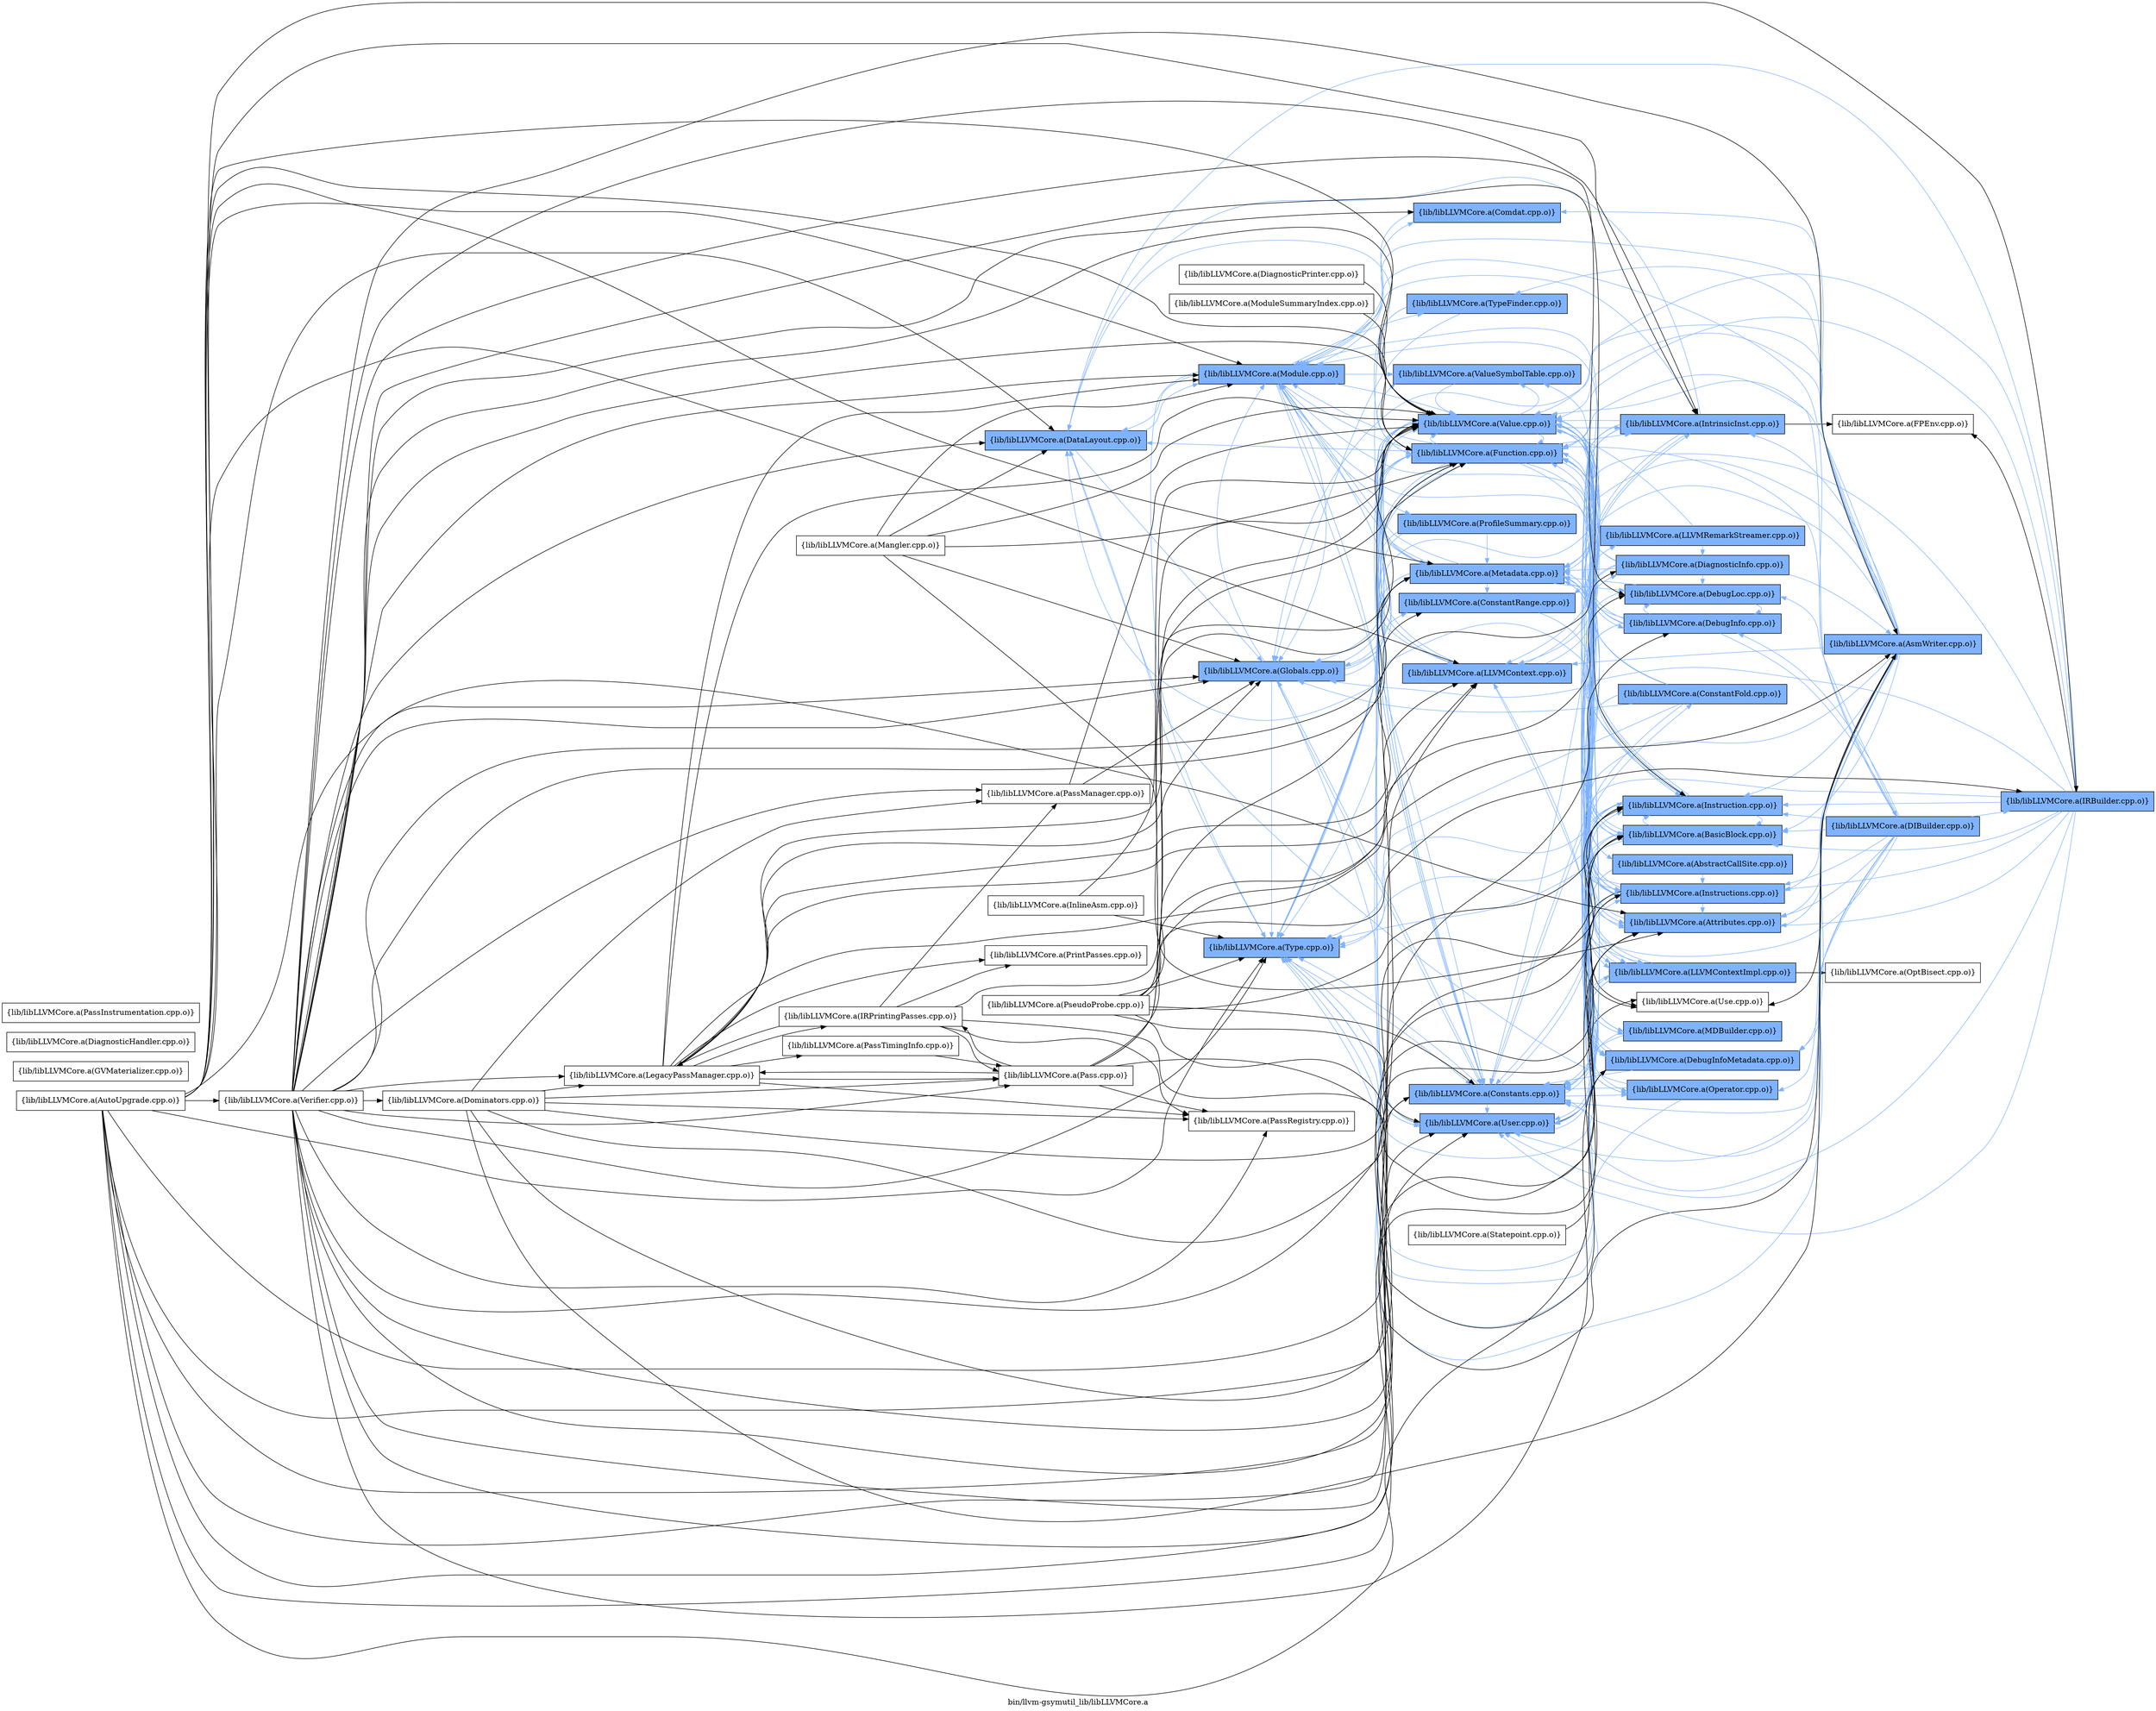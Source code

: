 digraph "bin/llvm-gsymutil_lib/libLLVMCore.a" {
	label="bin/llvm-gsymutil_lib/libLLVMCore.a";
	rankdir=LR;
	{ rank=same; Node0x56242f445988;  }
	{ rank=same; Node0x56242f448318; Node0x56242f449d08; Node0x56242f4439a8;  }
	{ rank=same; Node0x56242f448868; Node0x56242f44b388; Node0x56242f44ac58; Node0x56242f4454d8; Node0x56242f4425f8; Node0x56242f4404d8; Node0x56242f44c378; Node0x56242f44e808; Node0x56242f44f7f8; Node0x56242f442328; Node0x56242f440cf8;  }
	{ rank=same; Node0x56242f453808; Node0x56242f452818; Node0x56242f44c558; Node0x56242f4461f8; Node0x56242f4463d8; Node0x56242f4470a8; Node0x56242f44bb08; Node0x56242f445488; Node0x56242f443ae8; Node0x56242f445d98; Node0x56242f446ab8; Node0x56242f44f7a8; Node0x56242f4421e8; Node0x56242f447418; Node0x56242f447558; Node0x56242f4433b8;  }
	{ rank=same; Node0x56242f452b38; Node0x56242f446bf8; Node0x56242f443368; Node0x56242f444d58;  }

	Node0x56242f445988 [shape=record,shape=box,group=1,style=filled,fillcolor="0.600000 0.5 1",label="{lib/libLLVMCore.a(DataLayout.cpp.o)}"];
	Node0x56242f445988 -> Node0x56242f448318[color="0.600000 0.5 1"];
	Node0x56242f445988 -> Node0x56242f449d08[color="0.600000 0.5 1"];
	Node0x56242f445988 -> Node0x56242f4439a8[color="0.600000 0.5 1"];
	Node0x56242f452818 [shape=record,shape=box,group=1,style=filled,fillcolor="0.600000 0.5 1",label="{lib/libLLVMCore.a(Attributes.cpp.o)}"];
	Node0x56242f452818 -> Node0x56242f448868[color="0.600000 0.5 1"];
	Node0x56242f452818 -> Node0x56242f452b38[color="0.600000 0.5 1"];
	Node0x56242f44ac58 [shape=record,shape=box,group=1,style=filled,fillcolor="0.600000 0.5 1",label="{lib/libLLVMCore.a(Constants.cpp.o)}"];
	Node0x56242f44ac58 -> Node0x56242f448868[color="0.600000 0.5 1"];
	Node0x56242f44ac58 -> Node0x56242f44bb08[color="0.600000 0.5 1"];
	Node0x56242f44ac58 -> Node0x56242f448318[color="0.600000 0.5 1"];
	Node0x56242f44ac58 -> Node0x56242f445488[color="0.600000 0.5 1"];
	Node0x56242f44ac58 -> Node0x56242f4461f8[color="0.600000 0.5 1"];
	Node0x56242f44ac58 -> Node0x56242f443ae8[color="0.600000 0.5 1"];
	Node0x56242f44ac58 -> Node0x56242f4439a8[color="0.600000 0.5 1"];
	Node0x56242f44ac58 -> Node0x56242f4425f8[color="0.600000 0.5 1"];
	Node0x56242f44ac58 -> Node0x56242f4404d8[color="0.600000 0.5 1"];
	Node0x56242f4461f8 [shape=record,shape=box,group=1,style=filled,fillcolor="0.600000 0.5 1",label="{lib/libLLVMCore.a(Instructions.cpp.o)}"];
	Node0x56242f4461f8 -> Node0x56242f445988[color="0.600000 0.5 1"];
	Node0x56242f4461f8 -> Node0x56242f448868[color="0.600000 0.5 1"];
	Node0x56242f4461f8 -> Node0x56242f452818[color="0.600000 0.5 1"];
	Node0x56242f4461f8 -> Node0x56242f44c558[color="0.600000 0.5 1"];
	Node0x56242f4461f8 -> Node0x56242f44ac58[color="0.600000 0.5 1"];
	Node0x56242f4461f8 -> Node0x56242f445488[color="0.600000 0.5 1"];
	Node0x56242f4461f8 -> Node0x56242f44f7a8[color="0.600000 0.5 1"];
	Node0x56242f4461f8 -> Node0x56242f4470a8[color="0.600000 0.5 1"];
	Node0x56242f4461f8 -> Node0x56242f4454d8[color="0.600000 0.5 1"];
	Node0x56242f4461f8 -> Node0x56242f449d08[color="0.600000 0.5 1"];
	Node0x56242f4461f8 -> Node0x56242f443ae8[color="0.600000 0.5 1"];
	Node0x56242f4461f8 -> Node0x56242f4439a8[color="0.600000 0.5 1"];
	Node0x56242f4461f8 -> Node0x56242f4421e8;
	Node0x56242f4461f8 -> Node0x56242f4425f8[color="0.600000 0.5 1"];
	Node0x56242f4461f8 -> Node0x56242f4404d8[color="0.600000 0.5 1"];
	Node0x56242f4477d8 [shape=record,shape=box,group=0,label="{lib/libLLVMCore.a(LegacyPassManager.cpp.o)}"];
	Node0x56242f4477d8 -> Node0x56242f447558;
	Node0x56242f4477d8 -> Node0x56242f448868;
	Node0x56242f4477d8 -> Node0x56242f452b38;
	Node0x56242f4477d8 -> Node0x56242f448318;
	Node0x56242f4477d8 -> Node0x56242f447238;
	Node0x56242f4477d8 -> Node0x56242f44e808;
	Node0x56242f4477d8 -> Node0x56242f449d08;
	Node0x56242f4477d8 -> Node0x56242f442d78;
	Node0x56242f4477d8 -> Node0x56242f443f48;
	Node0x56242f4477d8 -> Node0x56242f450c98;
	Node0x56242f4477d8 -> Node0x56242f4513c8;
	Node0x56242f4477d8 -> Node0x56242f4404d8;
	Node0x56242f449d08 [shape=record,shape=box,group=1,style=filled,fillcolor="0.600000 0.5 1",label="{lib/libLLVMCore.a(Module.cpp.o)}"];
	Node0x56242f449d08 -> Node0x56242f445988[color="0.600000 0.5 1"];
	Node0x56242f449d08 -> Node0x56242f448868[color="0.600000 0.5 1"];
	Node0x56242f449d08 -> Node0x56242f44c378[color="0.600000 0.5 1"];
	Node0x56242f449d08 -> Node0x56242f44ac58[color="0.600000 0.5 1"];
	Node0x56242f449d08 -> Node0x56242f448318[color="0.600000 0.5 1"];
	Node0x56242f449d08 -> Node0x56242f44e808[color="0.600000 0.5 1"];
	Node0x56242f449d08 -> Node0x56242f4454d8[color="0.600000 0.5 1"];
	Node0x56242f449d08 -> Node0x56242f44f7f8[color="0.600000 0.5 1"];
	Node0x56242f449d08 -> Node0x56242f4439a8[color="0.600000 0.5 1"];
	Node0x56242f449d08 -> Node0x56242f442328[color="0.600000 0.5 1"];
	Node0x56242f449d08 -> Node0x56242f4425f8[color="0.600000 0.5 1"];
	Node0x56242f449d08 -> Node0x56242f4404d8[color="0.600000 0.5 1"];
	Node0x56242f449d08 -> Node0x56242f440cf8[color="0.600000 0.5 1"];
	Node0x56242f443ae8 [shape=record,shape=box,group=1,style=filled,fillcolor="0.600000 0.5 1",label="{lib/libLLVMCore.a(Operator.cpp.o)}"];
	Node0x56242f443ae8 -> Node0x56242f445988[color="0.600000 0.5 1"];
	Node0x56242f443ae8 -> Node0x56242f44ac58[color="0.600000 0.5 1"];
	Node0x56242f443ae8 -> Node0x56242f4439a8[color="0.600000 0.5 1"];
	Node0x56242f442d78 [shape=record,shape=box,group=0,label="{lib/libLLVMCore.a(Pass.cpp.o)}"];
	Node0x56242f442d78 -> Node0x56242f448868;
	Node0x56242f442d78 -> Node0x56242f452818;
	Node0x56242f442d78 -> Node0x56242f447238;
	Node0x56242f442d78 -> Node0x56242f44e808;
	Node0x56242f442d78 -> Node0x56242f4477d8;
	Node0x56242f442d78 -> Node0x56242f443f48;
	Node0x56242f442d78 -> Node0x56242f4404d8;
	Node0x56242f443f48 [shape=record,shape=box,group=0,label="{lib/libLLVMCore.a(PassRegistry.cpp.o)}"];
	Node0x56242f4439a8 [shape=record,shape=box,group=1,style=filled,fillcolor="0.600000 0.5 1",label="{lib/libLLVMCore.a(Type.cpp.o)}"];
	Node0x56242f4439a8 -> Node0x56242f44ac58[color="0.600000 0.5 1"];
	Node0x56242f4425f8 [shape=record,shape=box,group=1,style=filled,fillcolor="0.600000 0.5 1",label="{lib/libLLVMCore.a(User.cpp.o)}"];
	Node0x56242f4425f8 -> Node0x56242f4463d8[color="0.600000 0.5 1"];
	Node0x56242f4425f8 -> Node0x56242f4421e8;
	Node0x56242f4404d8 [shape=record,shape=box,group=1,style=filled,fillcolor="0.600000 0.5 1",label="{lib/libLLVMCore.a(Value.cpp.o)}"];
	Node0x56242f4404d8 -> Node0x56242f445988[color="0.600000 0.5 1"];
	Node0x56242f4404d8 -> Node0x56242f447418[color="0.600000 0.5 1"];
	Node0x56242f4404d8 -> Node0x56242f448868[color="0.600000 0.5 1"];
	Node0x56242f4404d8 -> Node0x56242f452818[color="0.600000 0.5 1"];
	Node0x56242f4404d8 -> Node0x56242f44c558[color="0.600000 0.5 1"];
	Node0x56242f4404d8 -> Node0x56242f44ac58[color="0.600000 0.5 1"];
	Node0x56242f4404d8 -> Node0x56242f448318[color="0.600000 0.5 1"];
	Node0x56242f4404d8 -> Node0x56242f445488[color="0.600000 0.5 1"];
	Node0x56242f4404d8 -> Node0x56242f4461f8[color="0.600000 0.5 1"];
	Node0x56242f4404d8 -> Node0x56242f4463d8[color="0.600000 0.5 1"];
	Node0x56242f4404d8 -> Node0x56242f44e808[color="0.600000 0.5 1"];
	Node0x56242f4404d8 -> Node0x56242f44f7a8[color="0.600000 0.5 1"];
	Node0x56242f4404d8 -> Node0x56242f4454d8[color="0.600000 0.5 1"];
	Node0x56242f4404d8 -> Node0x56242f443ae8[color="0.600000 0.5 1"];
	Node0x56242f4404d8 -> Node0x56242f4439a8[color="0.600000 0.5 1"];
	Node0x56242f4404d8 -> Node0x56242f4421e8;
	Node0x56242f4404d8 -> Node0x56242f4425f8[color="0.600000 0.5 1"];
	Node0x56242f4404d8 -> Node0x56242f440cf8[color="0.600000 0.5 1"];
	Node0x56242f446ab8 [shape=record,shape=box,group=1,style=filled,fillcolor="0.600000 0.5 1",label="{lib/libLLVMCore.a(DebugLoc.cpp.o)}"];
	Node0x56242f446ab8 -> Node0x56242f447418[color="0.600000 0.5 1"];
	Node0x56242f446ab8 -> Node0x56242f445d98[color="0.600000 0.5 1"];
	Node0x56242f446ab8 -> Node0x56242f4454d8[color="0.600000 0.5 1"];
	Node0x56242f448868 [shape=record,shape=box,group=1,style=filled,fillcolor="0.600000 0.5 1",label="{lib/libLLVMCore.a(Function.cpp.o)}"];
	Node0x56242f448868 -> Node0x56242f445988[color="0.600000 0.5 1"];
	Node0x56242f448868 -> Node0x56242f453808[color="0.600000 0.5 1"];
	Node0x56242f448868 -> Node0x56242f452818[color="0.600000 0.5 1"];
	Node0x56242f448868 -> Node0x56242f44c558[color="0.600000 0.5 1"];
	Node0x56242f448868 -> Node0x56242f44ac58[color="0.600000 0.5 1"];
	Node0x56242f448868 -> Node0x56242f448318[color="0.600000 0.5 1"];
	Node0x56242f448868 -> Node0x56242f4461f8[color="0.600000 0.5 1"];
	Node0x56242f448868 -> Node0x56242f4463d8[color="0.600000 0.5 1"];
	Node0x56242f448868 -> Node0x56242f44e808[color="0.600000 0.5 1"];
	Node0x56242f448868 -> Node0x56242f4470a8[color="0.600000 0.5 1"];
	Node0x56242f448868 -> Node0x56242f4454d8[color="0.600000 0.5 1"];
	Node0x56242f448868 -> Node0x56242f449d08[color="0.600000 0.5 1"];
	Node0x56242f448868 -> Node0x56242f4439a8[color="0.600000 0.5 1"];
	Node0x56242f448868 -> Node0x56242f4425f8[color="0.600000 0.5 1"];
	Node0x56242f448868 -> Node0x56242f4404d8[color="0.600000 0.5 1"];
	Node0x56242f448868 -> Node0x56242f440cf8[color="0.600000 0.5 1"];
	Node0x56242f448638 [shape=record,shape=box,group=1,style=filled,fillcolor="0.600000 0.5 1",label="{lib/libLLVMCore.a(IRBuilder.cpp.o)}"];
	Node0x56242f448638 -> Node0x56242f445988[color="0.600000 0.5 1"];
	Node0x56242f448638 -> Node0x56242f448868[color="0.600000 0.5 1"];
	Node0x56242f448638 -> Node0x56242f452818[color="0.600000 0.5 1"];
	Node0x56242f448638 -> Node0x56242f44c558[color="0.600000 0.5 1"];
	Node0x56242f448638 -> Node0x56242f44ac58[color="0.600000 0.5 1"];
	Node0x56242f448638 -> Node0x56242f448318[color="0.600000 0.5 1"];
	Node0x56242f448638 -> Node0x56242f446bf8;
	Node0x56242f448638 -> Node0x56242f445488[color="0.600000 0.5 1"];
	Node0x56242f448638 -> Node0x56242f4461f8[color="0.600000 0.5 1"];
	Node0x56242f448638 -> Node0x56242f4454d8[color="0.600000 0.5 1"];
	Node0x56242f448638 -> Node0x56242f4439a8[color="0.600000 0.5 1"];
	Node0x56242f448638 -> Node0x56242f4425f8[color="0.600000 0.5 1"];
	Node0x56242f448638 -> Node0x56242f4404d8[color="0.600000 0.5 1"];
	Node0x56242f445488 [shape=record,shape=box,group=1,style=filled,fillcolor="0.600000 0.5 1",label="{lib/libLLVMCore.a(Instruction.cpp.o)}"];
	Node0x56242f445488 -> Node0x56242f452818[color="0.600000 0.5 1"];
	Node0x56242f445488 -> Node0x56242f44c558[color="0.600000 0.5 1"];
	Node0x56242f445488 -> Node0x56242f44ac58[color="0.600000 0.5 1"];
	Node0x56242f445488 -> Node0x56242f4461f8[color="0.600000 0.5 1"];
	Node0x56242f445488 -> Node0x56242f4454d8[color="0.600000 0.5 1"];
	Node0x56242f445488 -> Node0x56242f4425f8[color="0.600000 0.5 1"];
	Node0x56242f445488 -> Node0x56242f4404d8[color="0.600000 0.5 1"];
	Node0x56242f4454d8 [shape=record,shape=box,group=1,style=filled,fillcolor="0.600000 0.5 1",label="{lib/libLLVMCore.a(Metadata.cpp.o)}"];
	Node0x56242f4454d8 -> Node0x56242f445d98[color="0.600000 0.5 1"];
	Node0x56242f4454d8 -> Node0x56242f446ab8[color="0.600000 0.5 1"];
	Node0x56242f4454d8 -> Node0x56242f44b388[color="0.600000 0.5 1"];
	Node0x56242f4454d8 -> Node0x56242f44ac58[color="0.600000 0.5 1"];
	Node0x56242f4454d8 -> Node0x56242f44e808[color="0.600000 0.5 1"];
	Node0x56242f4454d8 -> Node0x56242f44f7a8[color="0.600000 0.5 1"];
	Node0x56242f4454d8 -> Node0x56242f449d08[color="0.600000 0.5 1"];
	Node0x56242f4454d8 -> Node0x56242f4439a8[color="0.600000 0.5 1"];
	Node0x56242f4454d8 -> Node0x56242f4404d8[color="0.600000 0.5 1"];
	Node0x56242f44c558 [shape=record,shape=box,group=1,style=filled,fillcolor="0.600000 0.5 1",label="{lib/libLLVMCore.a(BasicBlock.cpp.o)}"];
	Node0x56242f44c558 -> Node0x56242f44ac58[color="0.600000 0.5 1"];
	Node0x56242f44c558 -> Node0x56242f445488[color="0.600000 0.5 1"];
	Node0x56242f44c558 -> Node0x56242f4461f8[color="0.600000 0.5 1"];
	Node0x56242f44c558 -> Node0x56242f4454d8[color="0.600000 0.5 1"];
	Node0x56242f44c558 -> Node0x56242f4439a8[color="0.600000 0.5 1"];
	Node0x56242f44c558 -> Node0x56242f4425f8[color="0.600000 0.5 1"];
	Node0x56242f44c558 -> Node0x56242f4404d8[color="0.600000 0.5 1"];
	Node0x56242f44c558 -> Node0x56242f440cf8[color="0.600000 0.5 1"];
	Node0x56242f447558 [shape=record,shape=box,group=1,style=filled,fillcolor="0.600000 0.5 1",label="{lib/libLLVMCore.a(DiagnosticInfo.cpp.o)}"];
	Node0x56242f447558 -> Node0x56242f446ab8[color="0.600000 0.5 1"];
	Node0x56242f447558 -> Node0x56242f448868[color="0.600000 0.5 1"];
	Node0x56242f447558 -> Node0x56242f452b38[color="0.600000 0.5 1"];
	Node0x56242f447558 -> Node0x56242f445488[color="0.600000 0.5 1"];
	Node0x56242f447558 -> Node0x56242f44e808[color="0.600000 0.5 1"];
	Node0x56242f447558 -> Node0x56242f4454d8[color="0.600000 0.5 1"];
	Node0x56242f447558 -> Node0x56242f4404d8[color="0.600000 0.5 1"];
	Node0x56242f448318 [shape=record,shape=box,group=1,style=filled,fillcolor="0.600000 0.5 1",label="{lib/libLLVMCore.a(Globals.cpp.o)}"];
	Node0x56242f448318 -> Node0x56242f448868[color="0.600000 0.5 1"];
	Node0x56242f448318 -> Node0x56242f44b388[color="0.600000 0.5 1"];
	Node0x56242f448318 -> Node0x56242f44ac58[color="0.600000 0.5 1"];
	Node0x56242f448318 -> Node0x56242f4454d8[color="0.600000 0.5 1"];
	Node0x56242f448318 -> Node0x56242f449d08[color="0.600000 0.5 1"];
	Node0x56242f448318 -> Node0x56242f4439a8[color="0.600000 0.5 1"];
	Node0x56242f448318 -> Node0x56242f4425f8[color="0.600000 0.5 1"];
	Node0x56242f448318 -> Node0x56242f4404d8[color="0.600000 0.5 1"];
	Node0x56242f447a08 [shape=record,shape=box,group=0,label="{lib/libLLVMCore.a(InlineAsm.cpp.o)}"];
	Node0x56242f447a08 -> Node0x56242f4439a8;
	Node0x56242f447a08 -> Node0x56242f4404d8;
	Node0x56242f44e808 [shape=record,shape=box,group=1,style=filled,fillcolor="0.600000 0.5 1",label="{lib/libLLVMCore.a(LLVMContext.cpp.o)}"];
	Node0x56242f44e808 -> Node0x56242f447558[color="0.600000 0.5 1"];
	Node0x56242f44e808 -> Node0x56242f44f7a8[color="0.600000 0.5 1"];
	Node0x56242f44e808 -> Node0x56242f4433b8[color="0.600000 0.5 1"];
	Node0x56242f4463d8 [shape=record,shape=box,group=1,style=filled,fillcolor="0.600000 0.5 1",label="{lib/libLLVMCore.a(IntrinsicInst.cpp.o)}"];
	Node0x56242f4463d8 -> Node0x56242f445988[color="0.600000 0.5 1"];
	Node0x56242f4463d8 -> Node0x56242f445d98[color="0.600000 0.5 1"];
	Node0x56242f4463d8 -> Node0x56242f44c558[color="0.600000 0.5 1"];
	Node0x56242f4463d8 -> Node0x56242f44ac58[color="0.600000 0.5 1"];
	Node0x56242f4463d8 -> Node0x56242f446bf8;
	Node0x56242f4463d8 -> Node0x56242f445488[color="0.600000 0.5 1"];
	Node0x56242f4463d8 -> Node0x56242f4461f8[color="0.600000 0.5 1"];
	Node0x56242f4463d8 -> Node0x56242f4454d8[color="0.600000 0.5 1"];
	Node0x56242f4463d8 -> Node0x56242f449d08[color="0.600000 0.5 1"];
	Node0x56242f4463d8 -> Node0x56242f4439a8[color="0.600000 0.5 1"];
	Node0x56242f4463d8 -> Node0x56242f4425f8[color="0.600000 0.5 1"];
	Node0x56242f4463d8 -> Node0x56242f4404d8[color="0.600000 0.5 1"];
	Node0x56242f44b388 [shape=record,shape=box,group=1,style=filled,fillcolor="0.600000 0.5 1",label="{lib/libLLVMCore.a(ConstantRange.cpp.o)}"];
	Node0x56242f44b388 -> Node0x56242f4461f8[color="0.600000 0.5 1"];
	Node0x56242f445d98 [shape=record,shape=box,group=1,style=filled,fillcolor="0.600000 0.5 1",label="{lib/libLLVMCore.a(DebugInfoMetadata.cpp.o)}"];
	Node0x56242f445d98 -> Node0x56242f44ac58[color="0.600000 0.5 1"];
	Node0x56242f445d98 -> Node0x56242f44e808[color="0.600000 0.5 1"];
	Node0x56242f445d98 -> Node0x56242f44f7a8[color="0.600000 0.5 1"];
	Node0x56242f445d98 -> Node0x56242f4454d8[color="0.600000 0.5 1"];
	Node0x56242f445d98 -> Node0x56242f4439a8[color="0.600000 0.5 1"];
	Node0x56242f447be8 [shape=record,shape=box,group=0,label="{lib/libLLVMCore.a(Dominators.cpp.o)}"];
	Node0x56242f447be8 -> Node0x56242f452b38;
	Node0x56242f447be8 -> Node0x56242f44c558;
	Node0x56242f447be8 -> Node0x56242f445488;
	Node0x56242f447be8 -> Node0x56242f4477d8;
	Node0x56242f447be8 -> Node0x56242f442d78;
	Node0x56242f447be8 -> Node0x56242f444678;
	Node0x56242f447be8 -> Node0x56242f443f48;
	Node0x56242f447be8 -> Node0x56242f4404d8;
	Node0x56242f4421e8 [shape=record,shape=box,group=0,label="{lib/libLLVMCore.a(Use.cpp.o)}"];
	Node0x56242f44c378 [shape=record,shape=box,group=1,style=filled,fillcolor="0.600000 0.5 1",label="{lib/libLLVMCore.a(Comdat.cpp.o)}"];
	Node0x56242f44c378 -> Node0x56242f449d08[color="0.600000 0.5 1"];
	Node0x56242f446658 [shape=record,shape=box,group=0,label="{lib/libLLVMCore.a(Mangler.cpp.o)}"];
	Node0x56242f446658 -> Node0x56242f445988;
	Node0x56242f446658 -> Node0x56242f448868;
	Node0x56242f446658 -> Node0x56242f452818;
	Node0x56242f446658 -> Node0x56242f448318;
	Node0x56242f446658 -> Node0x56242f449d08;
	Node0x56242f446658 -> Node0x56242f4404d8;
	Node0x56242f452b38 [shape=record,shape=box,group=1,style=filled,fillcolor="0.600000 0.5 1",label="{lib/libLLVMCore.a(AsmWriter.cpp.o)}"];
	Node0x56242f452b38 -> Node0x56242f445d98[color="0.600000 0.5 1"];
	Node0x56242f452b38 -> Node0x56242f448868[color="0.600000 0.5 1"];
	Node0x56242f452b38 -> Node0x56242f452818[color="0.600000 0.5 1"];
	Node0x56242f452b38 -> Node0x56242f44c558[color="0.600000 0.5 1"];
	Node0x56242f452b38 -> Node0x56242f44c378[color="0.600000 0.5 1"];
	Node0x56242f452b38 -> Node0x56242f44b388[color="0.600000 0.5 1"];
	Node0x56242f452b38 -> Node0x56242f44ac58[color="0.600000 0.5 1"];
	Node0x56242f452b38 -> Node0x56242f448318[color="0.600000 0.5 1"];
	Node0x56242f452b38 -> Node0x56242f445488[color="0.600000 0.5 1"];
	Node0x56242f452b38 -> Node0x56242f4461f8[color="0.600000 0.5 1"];
	Node0x56242f452b38 -> Node0x56242f4463d8[color="0.600000 0.5 1"];
	Node0x56242f452b38 -> Node0x56242f44e808[color="0.600000 0.5 1"];
	Node0x56242f452b38 -> Node0x56242f4454d8[color="0.600000 0.5 1"];
	Node0x56242f452b38 -> Node0x56242f449d08[color="0.600000 0.5 1"];
	Node0x56242f452b38 -> Node0x56242f443ae8[color="0.600000 0.5 1"];
	Node0x56242f452b38 -> Node0x56242f4439a8[color="0.600000 0.5 1"];
	Node0x56242f452b38 -> Node0x56242f442328[color="0.600000 0.5 1"];
	Node0x56242f452b38 -> Node0x56242f4421e8;
	Node0x56242f452b38 -> Node0x56242f4425f8[color="0.600000 0.5 1"];
	Node0x56242f452b38 -> Node0x56242f4404d8[color="0.600000 0.5 1"];
	Node0x56242f450c98 [shape=record,shape=box,group=0,label="{lib/libLLVMCore.a(PassTimingInfo.cpp.o)}"];
	Node0x56242f450c98 -> Node0x56242f442d78;
	Node0x56242f450108 [shape=record,shape=box,group=0,label="{lib/libLLVMCore.a(Statepoint.cpp.o)}"];
	Node0x56242f450108 -> Node0x56242f452818;
	Node0x56242f4513c8 [shape=record,shape=box,group=0,label="{lib/libLLVMCore.a(PrintPasses.cpp.o)}"];
	Node0x56242f4470a8 [shape=record,shape=box,group=1,style=filled,fillcolor="0.600000 0.5 1",label="{lib/libLLVMCore.a(MDBuilder.cpp.o)}"];
	Node0x56242f4470a8 -> Node0x56242f44ac58[color="0.600000 0.5 1"];
	Node0x56242f4470a8 -> Node0x56242f4454d8[color="0.600000 0.5 1"];
	Node0x56242f4470a8 -> Node0x56242f4439a8[color="0.600000 0.5 1"];
	Node0x56242f4470a8 -> Node0x56242f4404d8[color="0.600000 0.5 1"];
	Node0x56242f447238 [shape=record,shape=box,group=0,label="{lib/libLLVMCore.a(IRPrintingPasses.cpp.o)}"];
	Node0x56242f447238 -> Node0x56242f452b38;
	Node0x56242f447238 -> Node0x56242f4477d8;
	Node0x56242f447238 -> Node0x56242f442d78;
	Node0x56242f447238 -> Node0x56242f444678;
	Node0x56242f447238 -> Node0x56242f443f48;
	Node0x56242f447238 -> Node0x56242f4513c8;
	Node0x56242f447238 -> Node0x56242f4404d8;
	Node0x56242f4414c8 [shape=record,shape=box,group=0,label="{lib/libLLVMCore.a(Verifier.cpp.o)}"];
	Node0x56242f4414c8 -> Node0x56242f445988;
	Node0x56242f4414c8 -> Node0x56242f445d98;
	Node0x56242f4414c8 -> Node0x56242f446ab8;
	Node0x56242f4414c8 -> Node0x56242f447be8;
	Node0x56242f4414c8 -> Node0x56242f448868;
	Node0x56242f4414c8 -> Node0x56242f452b38;
	Node0x56242f4414c8 -> Node0x56242f452818;
	Node0x56242f4414c8 -> Node0x56242f44c558;
	Node0x56242f4414c8 -> Node0x56242f44c378;
	Node0x56242f4414c8 -> Node0x56242f44b388;
	Node0x56242f4414c8 -> Node0x56242f44ac58;
	Node0x56242f4414c8 -> Node0x56242f448318;
	Node0x56242f4414c8 -> Node0x56242f445488;
	Node0x56242f4414c8 -> Node0x56242f4461f8;
	Node0x56242f4414c8 -> Node0x56242f4463d8;
	Node0x56242f4414c8 -> Node0x56242f44e808;
	Node0x56242f4414c8 -> Node0x56242f4477d8;
	Node0x56242f4414c8 -> Node0x56242f4454d8;
	Node0x56242f4414c8 -> Node0x56242f449d08;
	Node0x56242f4414c8 -> Node0x56242f442d78;
	Node0x56242f4414c8 -> Node0x56242f444678;
	Node0x56242f4414c8 -> Node0x56242f443f48;
	Node0x56242f4414c8 -> Node0x56242f4439a8;
	Node0x56242f4414c8 -> Node0x56242f4425f8;
	Node0x56242f4414c8 -> Node0x56242f4404d8;
	Node0x56242f447418 [shape=record,shape=box,group=1,style=filled,fillcolor="0.600000 0.5 1",label="{lib/libLLVMCore.a(DebugInfo.cpp.o)}"];
	Node0x56242f447418 -> Node0x56242f444d58[color="0.600000 0.5 1"];
	Node0x56242f447418 -> Node0x56242f445d98[color="0.600000 0.5 1"];
	Node0x56242f447418 -> Node0x56242f446ab8[color="0.600000 0.5 1"];
	Node0x56242f447418 -> Node0x56242f448868[color="0.600000 0.5 1"];
	Node0x56242f447418 -> Node0x56242f445488[color="0.600000 0.5 1"];
	Node0x56242f447418 -> Node0x56242f4454d8[color="0.600000 0.5 1"];
	Node0x56242f447418 -> Node0x56242f449d08[color="0.600000 0.5 1"];
	Node0x56242f447418 -> Node0x56242f4404d8[color="0.600000 0.5 1"];
	Node0x56242f444678 [shape=record,shape=box,group=0,label="{lib/libLLVMCore.a(PassManager.cpp.o)}"];
	Node0x56242f444678 -> Node0x56242f448318;
	Node0x56242f444678 -> Node0x56242f4404d8;
	Node0x56242f444d58 [shape=record,shape=box,group=1,style=filled,fillcolor="0.600000 0.5 1",label="{lib/libLLVMCore.a(DIBuilder.cpp.o)}"];
	Node0x56242f444d58 -> Node0x56242f447418[color="0.600000 0.5 1"];
	Node0x56242f444d58 -> Node0x56242f445d98[color="0.600000 0.5 1"];
	Node0x56242f444d58 -> Node0x56242f446ab8[color="0.600000 0.5 1"];
	Node0x56242f444d58 -> Node0x56242f448868[color="0.600000 0.5 1"];
	Node0x56242f444d58 -> Node0x56242f452818[color="0.600000 0.5 1"];
	Node0x56242f444d58 -> Node0x56242f44c558[color="0.600000 0.5 1"];
	Node0x56242f444d58 -> Node0x56242f44ac58[color="0.600000 0.5 1"];
	Node0x56242f444d58 -> Node0x56242f448638[color="0.600000 0.5 1"];
	Node0x56242f444d58 -> Node0x56242f445488[color="0.600000 0.5 1"];
	Node0x56242f444d58 -> Node0x56242f4461f8[color="0.600000 0.5 1"];
	Node0x56242f444d58 -> Node0x56242f4454d8[color="0.600000 0.5 1"];
	Node0x56242f444d58 -> Node0x56242f449d08[color="0.600000 0.5 1"];
	Node0x56242f444d58 -> Node0x56242f4439a8[color="0.600000 0.5 1"];
	Node0x56242f444d58 -> Node0x56242f4425f8[color="0.600000 0.5 1"];
	Node0x56242f444d58 -> Node0x56242f4404d8[color="0.600000 0.5 1"];
	Node0x56242f44fb68 [shape=record,shape=box,group=0,label="{lib/libLLVMCore.a(PseudoProbe.cpp.o)}"];
	Node0x56242f44fb68 -> Node0x56242f445d98;
	Node0x56242f44fb68 -> Node0x56242f446ab8;
	Node0x56242f44fb68 -> Node0x56242f44ac58;
	Node0x56242f44fb68 -> Node0x56242f448638;
	Node0x56242f44fb68 -> Node0x56242f445488;
	Node0x56242f44fb68 -> Node0x56242f4454d8;
	Node0x56242f44fb68 -> Node0x56242f4439a8;
	Node0x56242f44fb68 -> Node0x56242f4425f8;
	Node0x56242f44fb68 -> Node0x56242f4404d8;
	Node0x56242f453808 [shape=record,shape=box,group=1,style=filled,fillcolor="0.600000 0.5 1",label="{lib/libLLVMCore.a(AbstractCallSite.cpp.o)}"];
	Node0x56242f453808 -> Node0x56242f44ac58[color="0.600000 0.5 1"];
	Node0x56242f453808 -> Node0x56242f4461f8[color="0.600000 0.5 1"];
	Node0x56242f453808 -> Node0x56242f4454d8[color="0.600000 0.5 1"];
	Node0x56242f453808 -> Node0x56242f4425f8[color="0.600000 0.5 1"];
	Node0x56242f44bb08 [shape=record,shape=box,group=1,style=filled,fillcolor="0.600000 0.5 1",label="{lib/libLLVMCore.a(ConstantFold.cpp.o)}"];
	Node0x56242f44bb08 -> Node0x56242f448868[color="0.600000 0.5 1"];
	Node0x56242f44bb08 -> Node0x56242f44ac58[color="0.600000 0.5 1"];
	Node0x56242f44bb08 -> Node0x56242f448318[color="0.600000 0.5 1"];
	Node0x56242f44bb08 -> Node0x56242f4461f8[color="0.600000 0.5 1"];
	Node0x56242f44bb08 -> Node0x56242f449d08[color="0.600000 0.5 1"];
	Node0x56242f44bb08 -> Node0x56242f443ae8[color="0.600000 0.5 1"];
	Node0x56242f44bb08 -> Node0x56242f4439a8[color="0.600000 0.5 1"];
	Node0x56242f44bb08 -> Node0x56242f4404d8[color="0.600000 0.5 1"];
	Node0x56242f44f7f8 [shape=record,shape=box,group=1,style=filled,fillcolor="0.600000 0.5 1",label="{lib/libLLVMCore.a(ProfileSummary.cpp.o)}"];
	Node0x56242f44f7f8 -> Node0x56242f44ac58[color="0.600000 0.5 1"];
	Node0x56242f44f7f8 -> Node0x56242f4454d8[color="0.600000 0.5 1"];
	Node0x56242f44f7f8 -> Node0x56242f4439a8[color="0.600000 0.5 1"];
	Node0x56242f448f48 [shape=record,shape=box,group=0,label="{lib/libLLVMCore.a(GVMaterializer.cpp.o)}"];
	Node0x56242f4520e8 [shape=record,shape=box,group=0,label="{lib/libLLVMCore.a(AutoUpgrade.cpp.o)}"];
	Node0x56242f4520e8 -> Node0x56242f445988;
	Node0x56242f4520e8 -> Node0x56242f447418;
	Node0x56242f4520e8 -> Node0x56242f448868;
	Node0x56242f4520e8 -> Node0x56242f452818;
	Node0x56242f4520e8 -> Node0x56242f44c558;
	Node0x56242f4520e8 -> Node0x56242f44ac58;
	Node0x56242f4520e8 -> Node0x56242f448318;
	Node0x56242f4520e8 -> Node0x56242f448638;
	Node0x56242f4520e8 -> Node0x56242f445488;
	Node0x56242f4520e8 -> Node0x56242f4461f8;
	Node0x56242f4520e8 -> Node0x56242f4463d8;
	Node0x56242f4520e8 -> Node0x56242f44e808;
	Node0x56242f4520e8 -> Node0x56242f4454d8;
	Node0x56242f4520e8 -> Node0x56242f449d08;
	Node0x56242f4520e8 -> Node0x56242f4439a8;
	Node0x56242f4520e8 -> Node0x56242f4425f8;
	Node0x56242f4520e8 -> Node0x56242f4404d8;
	Node0x56242f4520e8 -> Node0x56242f4414c8;
	Node0x56242f442328 [shape=record,shape=box,group=1,style=filled,fillcolor="0.600000 0.5 1",label="{lib/libLLVMCore.a(TypeFinder.cpp.o)}"];
	Node0x56242f442328 -> Node0x56242f448868[color="0.600000 0.5 1"];
	Node0x56242f442328 -> Node0x56242f448318[color="0.600000 0.5 1"];
	Node0x56242f442328 -> Node0x56242f4454d8[color="0.600000 0.5 1"];
	Node0x56242f440cf8 [shape=record,shape=box,group=1,style=filled,fillcolor="0.600000 0.5 1",label="{lib/libLLVMCore.a(ValueSymbolTable.cpp.o)}"];
	Node0x56242f440cf8 -> Node0x56242f4404d8[color="0.600000 0.5 1"];
	Node0x56242f44f7a8 [shape=record,shape=box,group=1,style=filled,fillcolor="0.600000 0.5 1",label="{lib/libLLVMCore.a(LLVMContextImpl.cpp.o)}"];
	Node0x56242f44f7a8 -> Node0x56242f445d98[color="0.600000 0.5 1"];
	Node0x56242f44f7a8 -> Node0x56242f44ac58[color="0.600000 0.5 1"];
	Node0x56242f44f7a8 -> Node0x56242f4454d8[color="0.600000 0.5 1"];
	Node0x56242f44f7a8 -> Node0x56242f449d08[color="0.600000 0.5 1"];
	Node0x56242f44f7a8 -> Node0x56242f443368;
	Node0x56242f44f7a8 -> Node0x56242f4425f8[color="0.600000 0.5 1"];
	Node0x56242f44f7a8 -> Node0x56242f4404d8[color="0.600000 0.5 1"];
	Node0x56242f446bf8 [shape=record,shape=box,group=0,label="{lib/libLLVMCore.a(FPEnv.cpp.o)}"];
	Node0x56242f4433b8 [shape=record,shape=box,group=1,style=filled,fillcolor="0.600000 0.5 1",label="{lib/libLLVMCore.a(LLVMRemarkStreamer.cpp.o)}"];
	Node0x56242f4433b8 -> Node0x56242f447558[color="0.600000 0.5 1"];
	Node0x56242f4433b8 -> Node0x56242f44e808[color="0.600000 0.5 1"];
	Node0x56242f4433b8 -> Node0x56242f4404d8[color="0.600000 0.5 1"];
	Node0x56242f44eee8 [shape=record,shape=box,group=0,label="{lib/libLLVMCore.a(DiagnosticPrinter.cpp.o)}"];
	Node0x56242f44eee8 -> Node0x56242f4404d8;
	Node0x56242f443368 [shape=record,shape=box,group=0,label="{lib/libLLVMCore.a(OptBisect.cpp.o)}"];
	Node0x56242f442be8 [shape=record,shape=box,group=0,label="{lib/libLLVMCore.a(DiagnosticHandler.cpp.o)}"];
	Node0x56242f4498f8 [shape=record,shape=box,group=0,label="{lib/libLLVMCore.a(ModuleSummaryIndex.cpp.o)}"];
	Node0x56242f4498f8 -> Node0x56242f4404d8;
	Node0x56242f444f38 [shape=record,shape=box,group=0,label="{lib/libLLVMCore.a(PassInstrumentation.cpp.o)}"];
}
